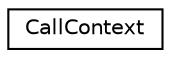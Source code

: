 digraph "类继承关系图"
{
 // INTERACTIVE_SVG=YES
 // LATEX_PDF_SIZE
  edge [fontname="Helvetica",fontsize="10",labelfontname="Helvetica",labelfontsize="10"];
  node [fontname="Helvetica",fontsize="10",shape=record];
  rankdir="LR";
  Node0 [label="CallContext",height=0.2,width=0.4,color="black", fillcolor="white", style="filled",URL="$de/da0/class_call_context.html",tooltip="Represents the call context"];
}
